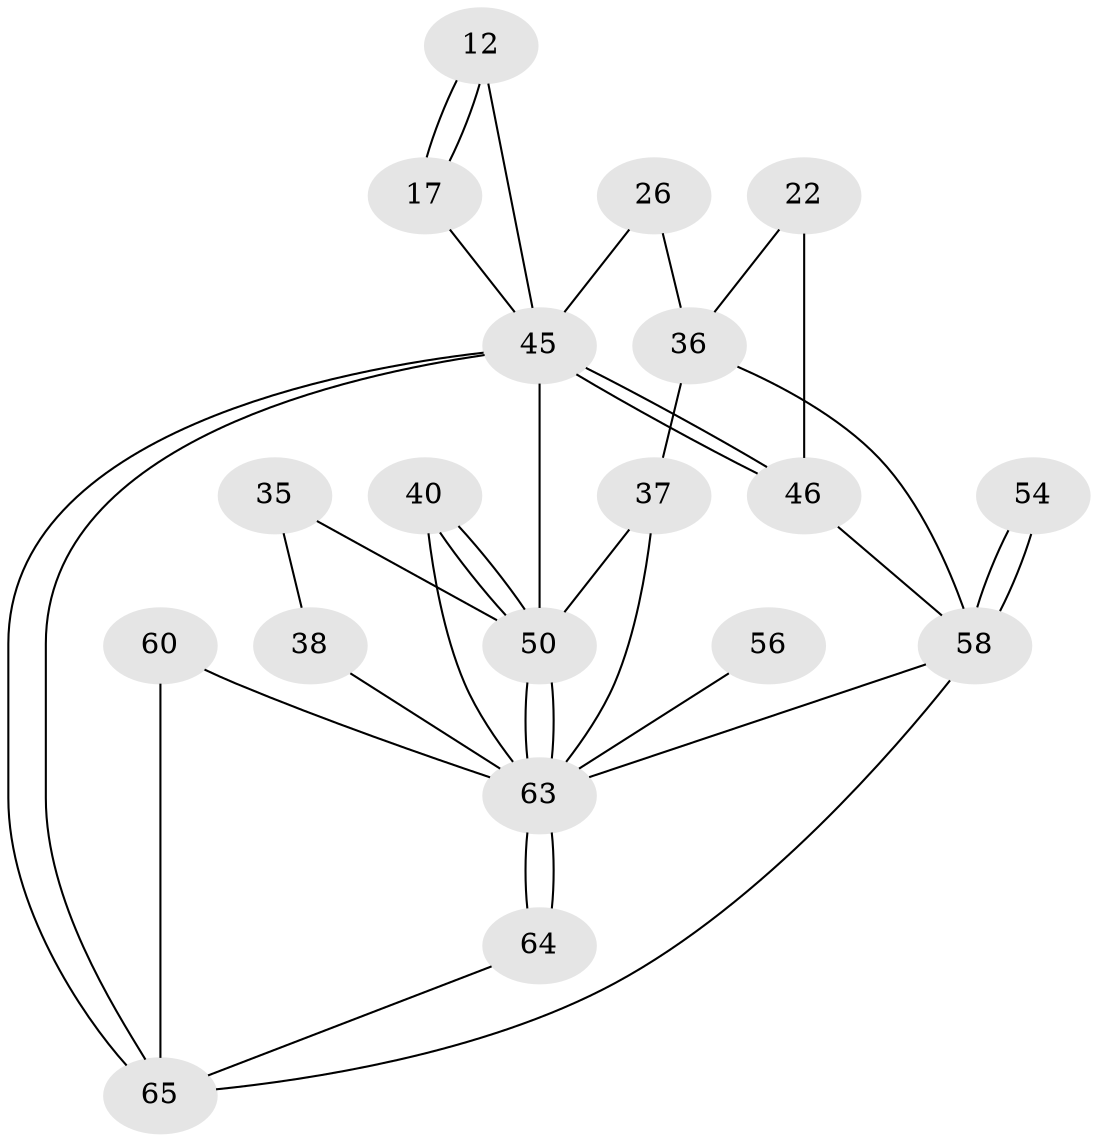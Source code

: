 // original degree distribution, {3: 0.03076923076923077, 5: 0.5230769230769231, 4: 0.24615384615384617, 6: 0.2}
// Generated by graph-tools (version 1.1) at 2025/06/03/04/25 22:06:29]
// undirected, 19 vertices, 36 edges
graph export_dot {
graph [start="1"]
  node [color=gray90,style=filled];
  12 [pos="+0.827915788697076+0.1716834067303471",super="+10"];
  17 [pos="+0.9295330147329298+0.19658490998340858"];
  22 [pos="+0.725101614014625+0.4369260867797934"];
  26 [pos="+0.5092484795873824+0.27305208795973934",super="+25"];
  35 [pos="+0.16232898913269392+0.3798659964086804"];
  36 [pos="+0.6612792888006069+0.46271990001004354",super="+24+27"];
  37 [pos="+0.596428273429617+0.5024155299129524",super="+30+28"];
  38 [pos="+0.12258295420363592+0.5495521739119732",super="+34"];
  40 [pos="+0+0.587703362262018"];
  45 [pos="+1+1",super="+11+20"];
  46 [pos="+1+0.7363162780706652",super="+44"];
  50 [pos="+0+1",super="+2+14+19"];
  54 [pos="+0.7203135477911382+0.7351040186118923"];
  56 [pos="+0.147451294189199+0.7458815841594127",super="+55"];
  58 [pos="+0.6877366194258882+0.7565255473141868",super="+52+51+49"];
  60 [pos="+0.6122659189839027+0.7560555804989698"];
  63 [pos="+0.21016042041085453+1",super="+62+57+43+61+47"];
  64 [pos="+0.4591198281274483+1"];
  65 [pos="+0.6710449781016715+1",super="+59"];
  12 -- 17 [weight=2];
  12 -- 17;
  12 -- 45 [weight=3];
  17 -- 45;
  22 -- 46 [weight=2];
  22 -- 36;
  26 -- 36 [weight=2];
  26 -- 45 [weight=2];
  35 -- 38 [weight=2];
  35 -- 50;
  36 -- 37 [weight=2];
  36 -- 58;
  37 -- 63 [weight=2];
  37 -- 50;
  38 -- 63 [weight=2];
  40 -- 50 [weight=2];
  40 -- 50;
  40 -- 63;
  45 -- 46 [weight=3];
  45 -- 46;
  45 -- 65;
  45 -- 65;
  45 -- 50 [weight=4];
  46 -- 58;
  50 -- 63;
  50 -- 63;
  54 -- 58 [weight=3];
  54 -- 58;
  56 -- 63 [weight=4];
  58 -- 63;
  58 -- 65;
  60 -- 63 [weight=2];
  60 -- 65;
  63 -- 64 [weight=2];
  63 -- 64;
  64 -- 65;
}
